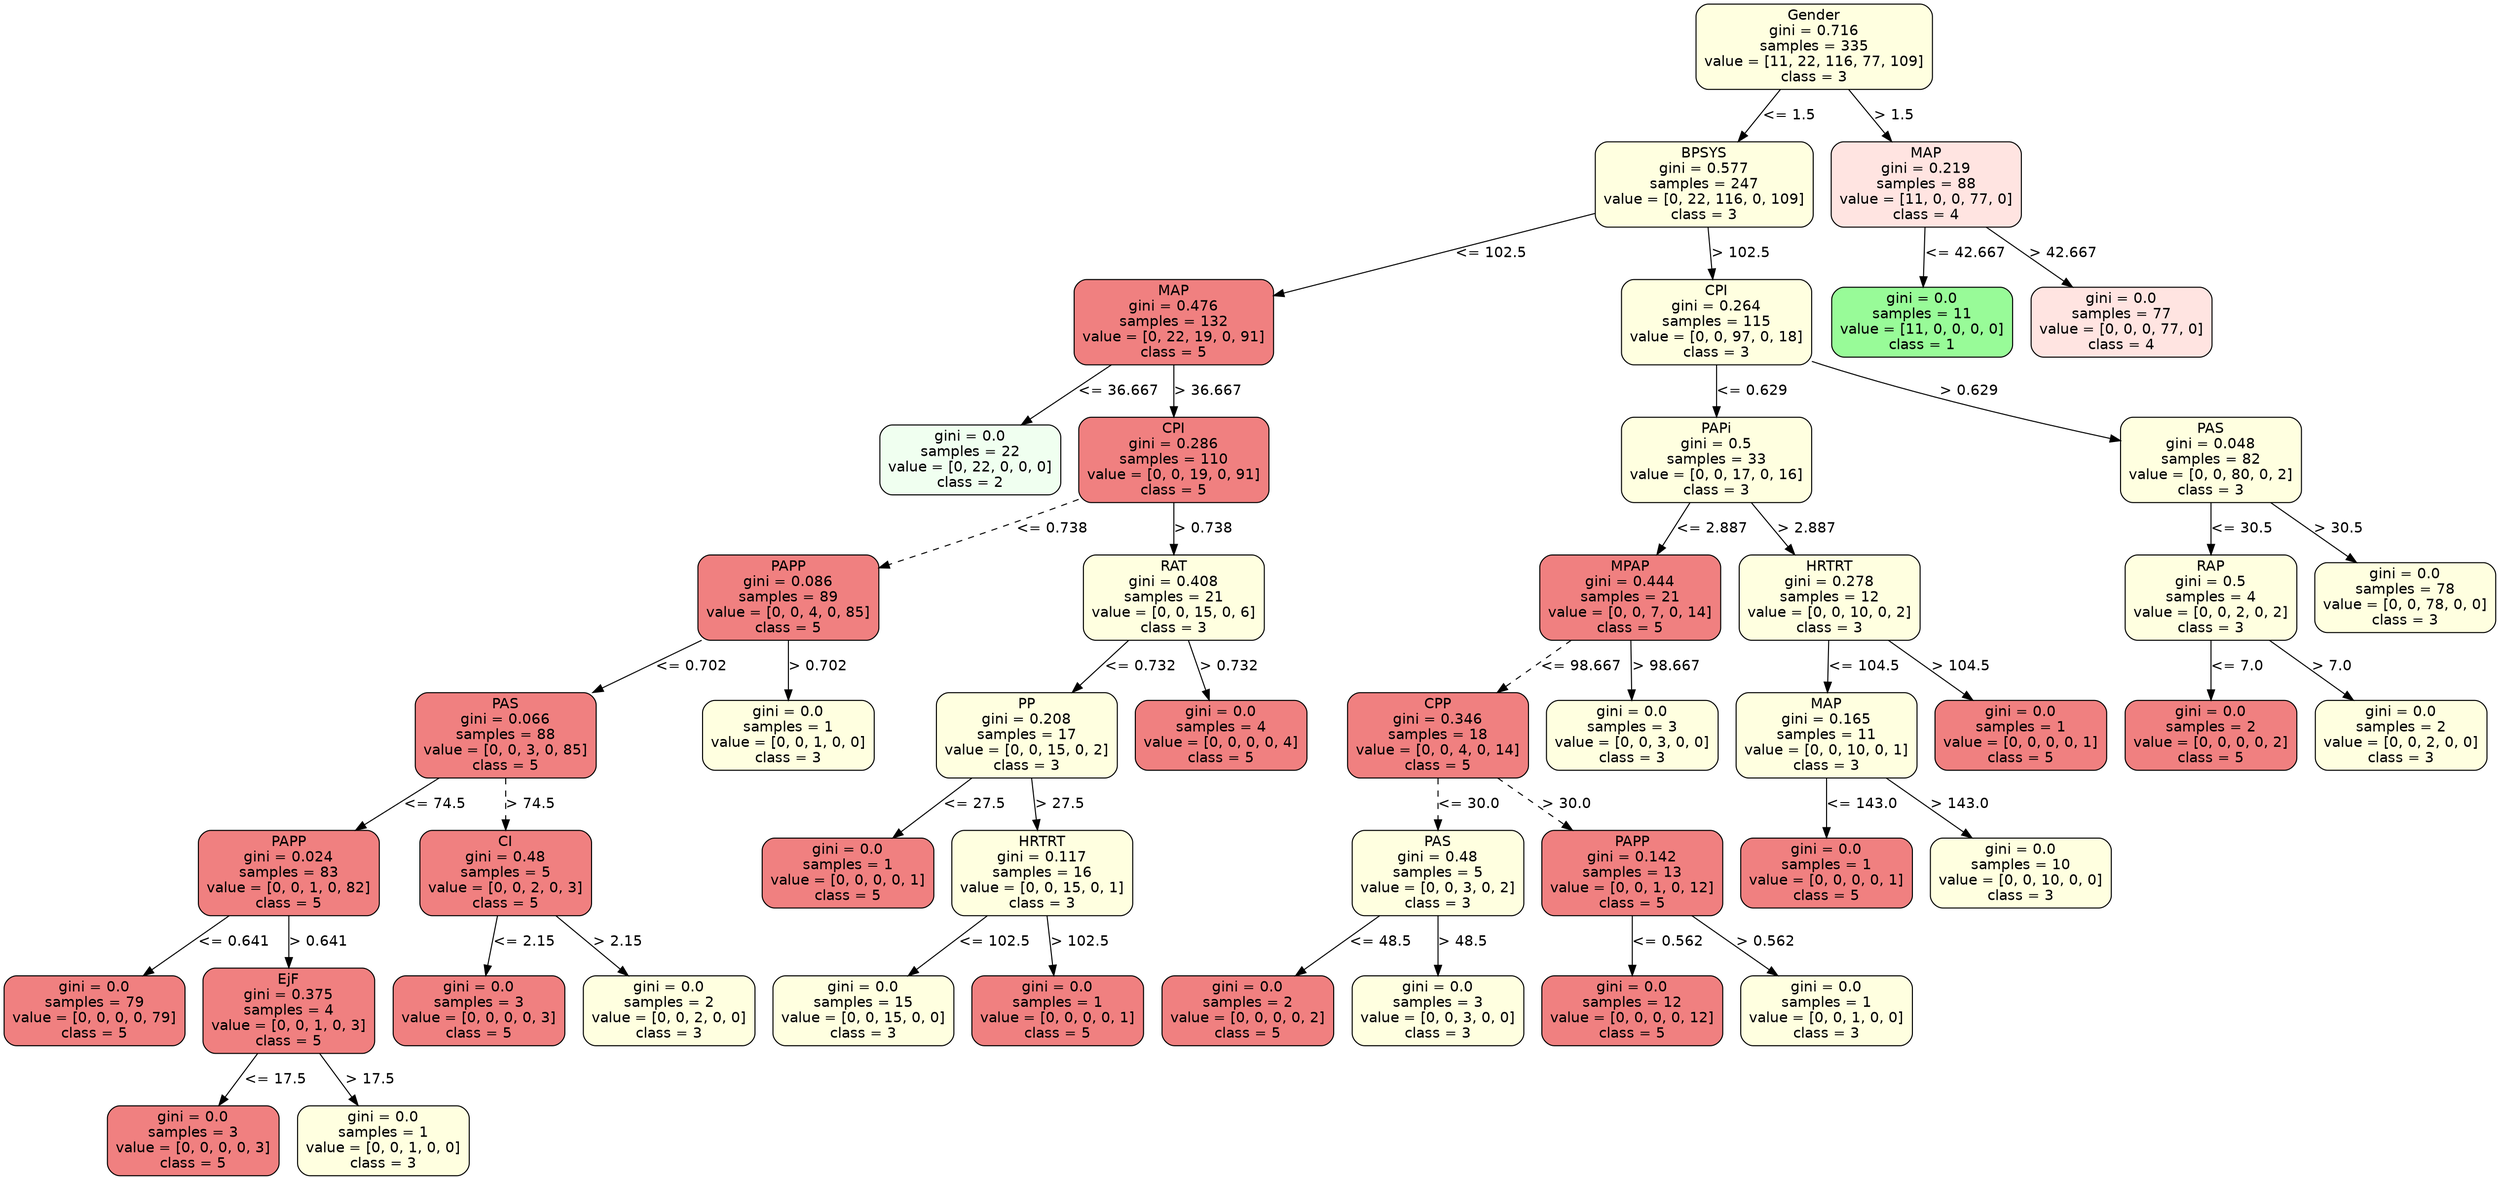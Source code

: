 strict digraph Tree {
	graph [bb="0,0,2071,1140"];
	node [color=black,
		fontname=helvetica,
		label="\N",
		shape=box,
		style="filled, rounded"
	];
	edge [fontname=helvetica];
	0	 [fillcolor=lightyellow,
		height=1.1528,
		label="Gender\ngini = 0.716\nsamples = 335\nvalue = [11, 22, 116, 77, 109]\nclass = 3",
		pos="1506.5,1098.5",
		width=2.6667];
	1	 [fillcolor=lightyellow,
		height=1.1528,
		label="BPSYS\ngini = 0.577\nsamples = 247\nvalue = [0, 22, 116, 0, 109]\nclass = 3",
		pos="1415.5,964.5",
		width=2.4583];
	0 -> 1	 [label="<= 1.5",
		labelangle=45,
		labeldistance=2.5,
		lp="1484.5,1031.5",
		op="<=",
		param=1.5,
		pos="e,1443.8,1006.1 1478.2,1056.8 1469.1,1043.5 1459,1028.5 1449.5,1014.6",
		style=solid];
	44	 [fillcolor=mistyrose,
		height=1.1528,
		label="MAP\ngini = 0.219\nsamples = 88\nvalue = [11, 0, 0, 77, 0]\nclass = 4",
		pos="1599.5,964.5",
		width=2.1528];
	0 -> 44	 [label="> 1.5",
		labelangle=-45,
		labeldistance=2.5,
		lp="1572,1031.5",
		op=">",
		param=1.5,
		pos="e,1570.6,1006.1 1535.4,1056.8 1544.7,1043.5 1555.1,1028.5 1564.7,1014.6",
		style=solid];
	2	 [fillcolor=lightcoral,
		height=1.1528,
		label="MAP\ngini = 0.476\nsamples = 132\nvalue = [0, 22, 19, 0, 91]\nclass = 5",
		pos="972.5,830.5",
		width=2.25];
	1 -> 2	 [label="<= 102.5",
		lp="1235,897.5",
		op="<=",
		param=102.5,
		pos="e,1053.8,855.1 1326.9,937.71 1250.5,914.6 1140.7,881.36 1063.5,858.04",
		style=solid];
	23	 [fillcolor=lightyellow,
		height=1.1528,
		label="CPI\ngini = 0.264\nsamples = 115\nvalue = [0, 0, 97, 0, 18]\nclass = 3",
		pos="1424.5,830.5",
		width=2.1528];
	1 -> 23	 [label="> 102.5",
		lp="1443.5,897.5",
		op=">",
		param=102.5,
		pos="e,1421.7,872.14 1418.3,922.84 1419.2,909.98 1420.1,895.66 1421,882.21",
		style=solid];
	3	 [fillcolor=honeydew,
		height=0.94444,
		label="gini = 0.0\nsamples = 22\nvalue = [0, 22, 0, 0, 0]\nclass = 2",
		pos="803.5,696.5",
		width=2.0417];
	2 -> 3	 [label="<= 36.667",
		lp="924.5,763.5",
		op="<=",
		param=36.667,
		pos="e,846.38,730.5 919.95,788.84 899.08,772.29 875.16,753.32 854.45,736.9",
		style=solid];
	4	 [fillcolor=lightcoral,
		height=1.1528,
		label="CPI\ngini = 0.286\nsamples = 110\nvalue = [0, 0, 19, 0, 91]\nclass = 5",
		pos="972.5,696.5",
		width=2.1528];
	2 -> 4	 [label="> 36.667",
		lp="999.5,763.5",
		op=">",
		param=36.667,
		pos="e,972.5,738.14 972.5,788.84 972.5,775.98 972.5,761.66 972.5,748.21",
		style=solid];
	5	 [fillcolor=lightcoral,
		height=1.1528,
		label="PAPP\ngini = 0.086\nsamples = 89\nvalue = [0, 0, 4, 0, 85]\nclass = 5",
		pos="651.5,562.5",
		width=2.0417];
	4 -> 5	 [label="<= 0.738",
		lp="869,629.5",
		op="<=",
		param=0.738,
		pos="e,725.02,590.07 894.83,659.13 891.69,657.72 888.57,656.34 885.5,655 835.86,633.38 779.44,611.02 734.44,593.69",
		style=dashed];
	16	 [fillcolor=lightyellow,
		height=1.1528,
		label="RAT\ngini = 0.408\nsamples = 21\nvalue = [0, 0, 15, 0, 6]\nclass = 3",
		pos="972.5,562.5",
		width=2.0417];
	4 -> 16	 [label="> 0.738",
		lp="995.5,629.5",
		op=">",
		param=0.738,
		pos="e,972.5,604.14 972.5,654.84 972.5,641.98 972.5,627.66 972.5,614.21",
		style=solid];
	6	 [fillcolor=lightcoral,
		height=1.1528,
		label="PAS\ngini = 0.066\nsamples = 88\nvalue = [0, 0, 3, 0, 85]\nclass = 5",
		pos="416.5,428.5",
		width=2.0417];
	5 -> 6	 [label="<= 0.702",
		lp="569,495.5",
		op="<=",
		param=0.702,
		pos="e,489.52,470.14 578.43,520.84 553.01,506.34 524.34,489.99 498.26,475.12",
		style=solid];
	15	 [fillcolor=lightyellow,
		height=0.94444,
		label="gini = 0.0\nsamples = 1\nvalue = [0, 0, 1, 0, 0]\nclass = 3",
		pos="651.5,428.5",
		width=1.9444];
	5 -> 15	 [label="> 0.702",
		lp="674.5,495.5",
		op=">",
		param=0.702,
		pos="e,651.5,462.5 651.5,520.84 651.5,505.6 651.5,488.33 651.5,472.87",
		style=solid];
	7	 [fillcolor=lightcoral,
		height=1.1528,
		label="PAPP\ngini = 0.024\nsamples = 83\nvalue = [0, 0, 1, 0, 82]\nclass = 5",
		pos="235.5,294.5",
		width=2.0417];
	6 -> 7	 [label="<= 74.5",
		lp="355,361.5",
		op="<=",
		param=74.5,
		pos="e,291.74,336.14 360.22,386.84 341.07,372.66 319.52,356.7 299.78,342.09",
		style=solid];
	12	 [fillcolor=lightcoral,
		height=1.1528,
		label="CI\ngini = 0.48\nsamples = 5\nvalue = [0, 0, 2, 0, 3]\nclass = 5",
		pos="416.5,294.5",
		width=1.9444];
	6 -> 12	 [label="> 74.5",
		lp="436,361.5",
		op=">",
		param=74.5,
		pos="e,416.5,336.14 416.5,386.84 416.5,373.98 416.5,359.66 416.5,346.21",
		style=dashed];
	8	 [fillcolor=lightcoral,
		height=0.94444,
		label="gini = 0.0\nsamples = 79\nvalue = [0, 0, 0, 0, 79]\nclass = 5",
		pos="73.5,160.5",
		width=2.0417];
	7 -> 8	 [label="<= 0.641",
		lp="187,227.5",
		op="<=",
		param=0.641,
		pos="e,114.61,194.5 185.13,252.84 165.12,236.29 142.19,217.32 122.34,200.9",
		style=solid];
	9	 [fillcolor=lightcoral,
		height=1.1528,
		label="EjF\ngini = 0.375\nsamples = 4\nvalue = [0, 0, 1, 0, 3]\nclass = 5",
		pos="235.5,160.5",
		width=1.9444];
	7 -> 9	 [label="> 0.641",
		lp="258.5,227.5",
		op=">",
		param=0.641,
		pos="e,235.5,202.14 235.5,252.84 235.5,239.98 235.5,225.66 235.5,212.21",
		style=solid];
	10	 [fillcolor=lightcoral,
		height=0.94444,
		label="gini = 0.0\nsamples = 3\nvalue = [0, 0, 0, 0, 3]\nclass = 5",
		pos="156.5,34",
		width=1.9444];
	9 -> 10	 [label="<= 17.5",
		lp="220,93.5",
		op="<=",
		param=17.5,
		pos="e,177.82,68.142 209.41,118.73 201.01,105.27 191.68,90.336 183.23,76.803",
		style=solid];
	11	 [fillcolor=lightyellow,
		height=0.94444,
		label="gini = 0.0\nsamples = 1\nvalue = [0, 0, 1, 0, 0]\nclass = 3",
		pos="314.5,34",
		width=1.9444];
	9 -> 11	 [label="> 17.5",
		lp="300,93.5",
		op=">",
		param=17.5,
		pos="e,293.18,68.142 261.59,118.73 269.99,105.27 279.32,90.336 287.77,76.803",
		style=solid];
	13	 [fillcolor=lightcoral,
		height=0.94444,
		label="gini = 0.0\nsamples = 3\nvalue = [0, 0, 0, 0, 3]\nclass = 5",
		pos="393.5,160.5",
		width=1.9444];
	12 -> 13	 [label="<= 2.15",
		lp="430,227.5",
		op="<=",
		param=2.15,
		pos="e,399.34,194.5 409.35,252.84 406.71,237.46 403.71,219.99 401.04,204.42",
		style=solid];
	14	 [fillcolor=lightyellow,
		height=0.94444,
		label="gini = 0.0\nsamples = 2\nvalue = [0, 0, 2, 0, 0]\nclass = 3",
		pos="551.5,160.5",
		width=1.9444];
	12 -> 14	 [label="> 2.15",
		lp="508,227.5",
		op=">",
		param=2.15,
		pos="e,517.24,194.5 458.47,252.84 474.85,236.58 493.58,217.99 509.92,201.77",
		style=solid];
	17	 [fillcolor=lightyellow,
		height=1.1528,
		label="PP\ngini = 0.208\nsamples = 17\nvalue = [0, 0, 15, 0, 2]\nclass = 3",
		pos="849.5,428.5",
		width=2.0417];
	16 -> 17	 [label="<= 0.732",
		lp="943,495.5",
		op="<=",
		param=0.732,
		pos="e,887.72,470.14 934.26,520.84 921.76,507.22 907.76,491.97 894.8,477.85",
		style=solid];
	22	 [fillcolor=lightcoral,
		height=0.94444,
		label="gini = 0.0\nsamples = 4\nvalue = [0, 0, 0, 0, 4]\nclass = 5",
		pos="1011.5,428.5",
		width=1.9444];
	16 -> 22	 [label="> 0.732",
		lp="1016.5,495.5",
		op=">",
		param=0.732,
		pos="e,1001.6,462.5 984.63,520.84 989.1,505.46 994.18,487.99 998.72,472.42",
		style=solid];
	18	 [fillcolor=lightcoral,
		height=0.94444,
		label="gini = 0.0\nsamples = 1\nvalue = [0, 0, 0, 0, 1]\nclass = 5",
		pos="700.5,294.5",
		width=1.9444];
	17 -> 18	 [label="<= 27.5",
		lp="803,361.5",
		op="<=",
		param=27.5,
		pos="e,738.31,328.5 803.17,386.84 784.93,370.43 764.05,351.65 745.9,335.33",
		style=solid];
	19	 [fillcolor=lightyellow,
		height=1.1528,
		label="HRTRT\ngini = 0.117\nsamples = 16\nvalue = [0, 0, 15, 0, 1]\nclass = 3",
		pos="862.5,294.5",
		width=2.0417];
	17 -> 19	 [label="> 27.5",
		lp="876,361.5",
		op=">",
		param=27.5,
		pos="e,858.46,336.14 853.54,386.84 854.79,373.98 856.18,359.66 857.48,346.21",
		style=solid];
	20	 [fillcolor=lightyellow,
		height=0.94444,
		label="gini = 0.0\nsamples = 15\nvalue = [0, 0, 15, 0, 0]\nclass = 3",
		pos="713.5,160.5",
		width=2.0417];
	19 -> 20	 [label="<= 102.5",
		lp="820,227.5",
		op="<=",
		param=102.5,
		pos="e,751.31,194.5 816.17,252.84 797.93,236.43 777.05,217.65 758.9,201.33",
		style=solid];
	21	 [fillcolor=lightcoral,
		height=0.94444,
		label="gini = 0.0\nsamples = 1\nvalue = [0, 0, 0, 0, 1]\nclass = 5",
		pos="875.5,160.5",
		width=1.9444];
	19 -> 21	 [label="> 102.5",
		lp="892.5,227.5",
		op=">",
		param=102.5,
		pos="e,872.2,194.5 866.54,252.84 868.02,237.6 869.7,220.33 871.2,204.87",
		style=solid];
	24	 [fillcolor=lightyellow,
		height=1.1528,
		label="PAPi\ngini = 0.5\nsamples = 33\nvalue = [0, 0, 17, 0, 16]\nclass = 3",
		pos="1424.5,696.5",
		width=2.1528];
	23 -> 24	 [label="<= 0.629",
		lp="1452,763.5",
		op="<=",
		param=0.629,
		pos="e,1424.5,738.14 1424.5,788.84 1424.5,775.98 1424.5,761.66 1424.5,748.21",
		style=solid];
	39	 [fillcolor=lightyellow,
		height=1.1528,
		label="PAS\ngini = 0.048\nsamples = 82\nvalue = [0, 0, 80, 0, 2]\nclass = 3",
		pos="1835.5,696.5",
		width=2.0417];
	23 -> 39	 [label="> 0.629",
		lp="1632.5,763.5",
		op=">",
		param=0.629,
		pos="e,1761.9,713.95 1502.4,792.95 1505.8,791.57 1509.2,790.25 1512.5,789 1592.2,759.02 1686.1,733.14 1752,716.45",
		style=solid];
	25	 [fillcolor=lightcoral,
		height=1.1528,
		label="MPAP\ngini = 0.444\nsamples = 21\nvalue = [0, 0, 7, 0, 14]\nclass = 5",
		pos="1352.5,562.5",
		width=2.0417];
	24 -> 25	 [label="<= 2.887",
		lp="1419,629.5",
		op="<=",
		param=2.887,
		pos="e,1374.9,604.14 1402.1,654.84 1395,641.6 1387.1,626.82 1379.7,613.03",
		style=solid];
	34	 [fillcolor=lightyellow,
		height=1.1528,
		label="HRTRT\ngini = 0.278\nsamples = 12\nvalue = [0, 0, 10, 0, 2]\nclass = 3",
		pos="1517.5,562.5",
		width=2.0417];
	24 -> 34	 [label="> 2.887",
		lp="1497.5,629.5",
		op=">",
		param=2.887,
		pos="e,1488.6,604.14 1453.4,654.84 1462.7,641.48 1473.1,626.54 1482.7,612.64",
		style=solid];
	26	 [fillcolor=lightcoral,
		height=1.1528,
		label="CPP\ngini = 0.346\nsamples = 18\nvalue = [0, 0, 4, 0, 14]\nclass = 5",
		pos="1191.5,428.5",
		width=2.0417];
	25 -> 26	 [label="<= 98.667",
		lp="1308.5,495.5",
		op="<=",
		param=98.667,
		pos="e,1241.5,470.14 1302.4,520.84 1285.6,506.84 1266.7,491.13 1249.4,476.68",
		style=dashed];
	33	 [fillcolor=lightyellow,
		height=0.94444,
		label="gini = 0.0\nsamples = 3\nvalue = [0, 0, 3, 0, 0]\nclass = 3",
		pos="1353.5,428.5",
		width=1.9444];
	25 -> 33	 [label="> 98.667",
		lp="1380.5,495.5",
		op=">",
		param=98.667,
		pos="e,1353.2,462.5 1352.8,520.84 1352.9,505.6 1353.1,488.33 1353.2,472.87",
		style=solid];
	27	 [fillcolor=lightyellow,
		height=1.1528,
		label="PAS\ngini = 0.48\nsamples = 5\nvalue = [0, 0, 3, 0, 2]\nclass = 3",
		pos="1191.5,294.5",
		width=1.9444];
	26 -> 27	 [label="<= 30.0",
		lp="1215,361.5",
		op="<=",
		param=30.0,
		pos="e,1191.5,336.14 1191.5,386.84 1191.5,373.98 1191.5,359.66 1191.5,346.21",
		style=dashed];
	30	 [fillcolor=lightcoral,
		height=1.1528,
		label="PAPP\ngini = 0.142\nsamples = 13\nvalue = [0, 0, 1, 0, 12]\nclass = 5",
		pos="1353.5,294.5",
		width=2.0417];
	26 -> 30	 [label="> 30.0",
		lp="1297,361.5",
		op=">",
		param=30.0,
		pos="e,1303.2,336.14 1241.9,386.84 1258.8,372.84 1277.8,357.13 1295.3,342.68",
		style=dashed];
	28	 [fillcolor=lightcoral,
		height=0.94444,
		label="gini = 0.0\nsamples = 2\nvalue = [0, 0, 0, 0, 2]\nclass = 5",
		pos="1033.5,160.5",
		width=1.9444];
	27 -> 28	 [label="<= 48.5",
		lp="1141,227.5",
		op="<=",
		param=48.5,
		pos="e,1073.6,194.5 1142.4,252.84 1122.9,236.36 1100.7,217.49 1081.4,201.12",
		style=solid];
	29	 [fillcolor=lightyellow,
		height=0.94444,
		label="gini = 0.0\nsamples = 3\nvalue = [0, 0, 3, 0, 0]\nclass = 3",
		pos="1191.5,160.5",
		width=1.9444];
	27 -> 29	 [label="> 48.5",
		lp="1211,227.5",
		op=">",
		param=48.5,
		pos="e,1191.5,194.5 1191.5,252.84 1191.5,237.6 1191.5,220.33 1191.5,204.87",
		style=solid];
	31	 [fillcolor=lightcoral,
		height=0.94444,
		label="gini = 0.0\nsamples = 12\nvalue = [0, 0, 0, 0, 12]\nclass = 5",
		pos="1353.5,160.5",
		width=2.0417];
	30 -> 31	 [label="<= 0.562",
		lp="1381,227.5",
		op="<=",
		param=0.562,
		pos="e,1353.5,194.5 1353.5,252.84 1353.5,237.6 1353.5,220.33 1353.5,204.87",
		style=solid];
	32	 [fillcolor=lightyellow,
		height=0.94444,
		label="gini = 0.0\nsamples = 1\nvalue = [0, 0, 1, 0, 0]\nclass = 3",
		pos="1515.5,160.5",
		width=1.9444];
	30 -> 32	 [label="> 0.562",
		lp="1462.5,227.5",
		op=">",
		param=0.562,
		pos="e,1474.4,194.5 1403.9,252.84 1423.9,236.29 1446.8,217.32 1466.7,200.9",
		style=solid];
	35	 [fillcolor=lightyellow,
		height=1.1528,
		label="MAP\ngini = 0.165\nsamples = 11\nvalue = [0, 0, 10, 0, 1]\nclass = 3",
		pos="1515.5,428.5",
		width=2.0417];
	34 -> 35	 [label="<= 104.5",
		lp="1545,495.5",
		op="<=",
		param=104.5,
		pos="e,1516.1,470.14 1516.9,520.84 1516.7,507.98 1516.5,493.66 1516.3,480.21",
		style=solid];
	38	 [fillcolor=lightcoral,
		height=0.94444,
		label="gini = 0.0\nsamples = 1\nvalue = [0, 0, 0, 0, 1]\nclass = 5",
		pos="1677.5,428.5",
		width=1.9444];
	34 -> 38	 [label="> 104.5",
		lp="1625.5,495.5",
		op=">",
		param=104.5,
		pos="e,1636.9,462.5 1567.2,520.84 1586.9,504.36 1609.5,485.49 1629,469.12",
		style=solid];
	36	 [fillcolor=lightcoral,
		height=0.94444,
		label="gini = 0.0\nsamples = 1\nvalue = [0, 0, 0, 0, 1]\nclass = 5",
		pos="1515.5,294.5",
		width=1.9444];
	35 -> 36	 [label="<= 143.0",
		lp="1543,361.5",
		op="<=",
		param=143.0,
		pos="e,1515.5,328.5 1515.5,386.84 1515.5,371.6 1515.5,354.33 1515.5,338.87",
		style=solid];
	37	 [fillcolor=lightyellow,
		height=0.94444,
		label="gini = 0.0\nsamples = 10\nvalue = [0, 0, 10, 0, 0]\nclass = 3",
		pos="1677.5,294.5",
		width=2.0417];
	35 -> 37	 [label="> 143.0",
		lp="1624.5,361.5",
		op=">",
		param=143.0,
		pos="e,1636.4,328.5 1565.9,386.84 1585.9,370.29 1608.8,351.32 1628.7,334.9",
		style=solid];
	40	 [fillcolor=lightyellow,
		height=1.1528,
		label="RAP\ngini = 0.5\nsamples = 4\nvalue = [0, 0, 2, 0, 2]\nclass = 3",
		pos="1835.5,562.5",
		width=1.9444];
	39 -> 40	 [label="<= 30.5",
		lp="1859,629.5",
		op="<=",
		param=30.5,
		pos="e,1835.5,604.14 1835.5,654.84 1835.5,641.98 1835.5,627.66 1835.5,614.21",
		style=solid];
	43	 [fillcolor=lightyellow,
		height=0.94444,
		label="gini = 0.0\nsamples = 78\nvalue = [0, 0, 78, 0, 0]\nclass = 3",
		pos="1997.5,562.5",
		width=2.0417];
	39 -> 43	 [label="> 30.5",
		lp="1940,629.5",
		op=">",
		param=30.5,
		pos="e,1956.4,596.5 1885.9,654.84 1905.9,638.29 1928.8,619.32 1948.7,602.9",
		style=solid];
	41	 [fillcolor=lightcoral,
		height=0.94444,
		label="gini = 0.0\nsamples = 2\nvalue = [0, 0, 0, 0, 2]\nclass = 5",
		pos="1835.5,428.5",
		width=1.9444];
	40 -> 41	 [label="<= 7.0",
		lp="1855.5,495.5",
		op="<=",
		param=7.0,
		pos="e,1835.5,462.5 1835.5,520.84 1835.5,505.6 1835.5,488.33 1835.5,472.87",
		style=solid];
	42	 [fillcolor=lightyellow,
		height=0.94444,
		label="gini = 0.0\nsamples = 2\nvalue = [0, 0, 2, 0, 0]\nclass = 3",
		pos="1993.5,428.5",
		width=1.9444];
	40 -> 42	 [label="> 7.0",
		lp="1934,495.5",
		op=">",
		param=7.0,
		pos="e,1953.4,462.5 1884.6,520.84 1904.1,504.36 1926.3,485.49 1945.6,469.12",
		style=solid];
	45	 [fillcolor=palegreen,
		height=0.94444,
		label="gini = 0.0\nsamples = 11\nvalue = [11, 0, 0, 0, 0]\nclass = 1",
		pos="1595.5,830.5",
		width=2.0417];
	44 -> 45	 [label="<= 42.667",
		lp="1629.5,897.5",
		op="<=",
		param=42.667,
		pos="e,1596.5,864.5 1598.3,922.84 1597.8,907.6 1597.3,890.33 1596.8,874.87",
		style=solid];
	46	 [fillcolor=mistyrose,
		height=0.94444,
		label="gini = 0.0\nsamples = 77\nvalue = [0, 0, 0, 77, 0]\nclass = 4",
		pos="1760.5,830.5",
		width=2.0417];
	44 -> 46	 [label="> 42.667",
		lp="1711.5,897.5",
		op=">",
		param=42.667,
		pos="e,1719.6,864.5 1649.6,922.84 1669.4,906.36 1692,887.49 1711.7,871.12",
		style=solid];
}
